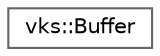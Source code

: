 digraph "Graphical Class Hierarchy"
{
 // LATEX_PDF_SIZE
  bgcolor="transparent";
  edge [fontname=Helvetica,fontsize=10,labelfontname=Helvetica,labelfontsize=10];
  node [fontname=Helvetica,fontsize=10,shape=box,height=0.2,width=0.4];
  rankdir="LR";
  Node0 [id="Node000000",label="vks::Buffer",height=0.2,width=0.4,color="grey40", fillcolor="white", style="filled",URL="$classvks_1_1_buffer.html",tooltip="Encapsulates access to a Vulkan buffer backed up by device memory."];
}
